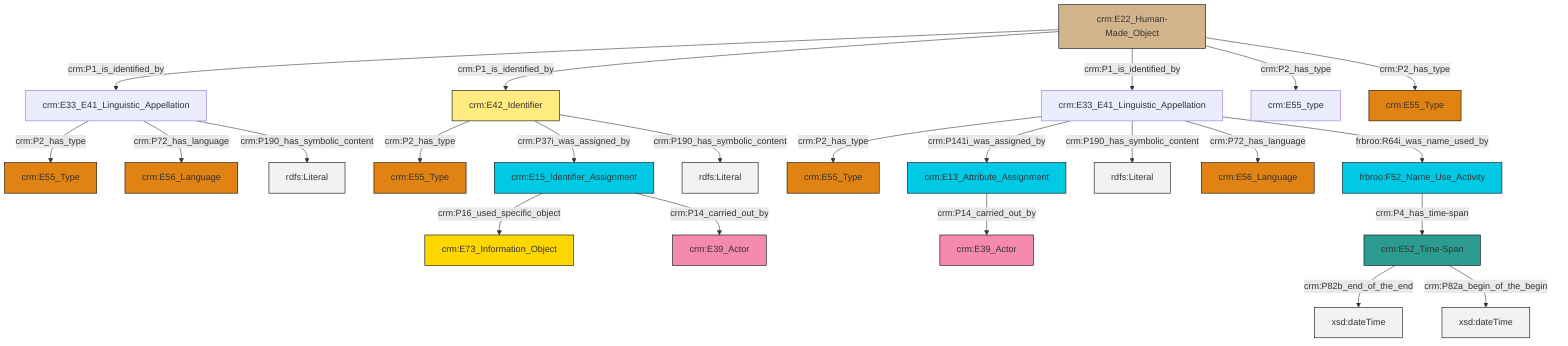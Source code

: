 graph TD
classDef Literal fill:#f2f2f2,stroke:#000000;
classDef CRM_Entity fill:#FFFFFF,stroke:#000000;
classDef Temporal_Entity fill:#00C9E6, stroke:#000000;
classDef Type fill:#E18312, stroke:#000000;
classDef Time-Span fill:#2C9C91, stroke:#000000;
classDef Appellation fill:#FFEB7F, stroke:#000000;
classDef Place fill:#008836, stroke:#000000;
classDef Persistent_Item fill:#B266B2, stroke:#000000;
classDef Conceptual_Object fill:#FFD700, stroke:#000000;
classDef Physical_Thing fill:#D2B48C, stroke:#000000;
classDef Actor fill:#f58aad, stroke:#000000;
classDef PC_Classes fill:#4ce600, stroke:#000000;
classDef Multi fill:#cccccc,stroke:#000000;

0["crm:E22_Human-Made_Object"]:::Physical_Thing -->|crm:P1_is_identified_by| 1["crm:E33_E41_Linguistic_Appellation"]:::Default
4["crm:E52_Time-Span"]:::Time-Span -->|crm:P82b_end_of_the_end| 5[xsd:dateTime]:::Literal
9["crm:E15_Identifier_Assignment"]:::Temporal_Entity -->|crm:P16_used_specific_object| 10["crm:E73_Information_Object"]:::Conceptual_Object
1["crm:E33_E41_Linguistic_Appellation"]:::Default -->|crm:P2_has_type| 13["crm:E55_Type"]:::Type
4["crm:E52_Time-Span"]:::Time-Span -->|crm:P82a_begin_of_the_begin| 14[xsd:dateTime]:::Literal
17["crm:E33_E41_Linguistic_Appellation"]:::Default -->|crm:P2_has_type| 18["crm:E55_Type"]:::Type
0["crm:E22_Human-Made_Object"]:::Physical_Thing -->|crm:P1_is_identified_by| 2["crm:E42_Identifier"]:::Appellation
0["crm:E22_Human-Made_Object"]:::Physical_Thing -->|crm:P1_is_identified_by| 17["crm:E33_E41_Linguistic_Appellation"]:::Default
0["crm:E22_Human-Made_Object"]:::Physical_Thing -->|crm:P2_has_type| 15["crm:E55_type"]:::Default
17["crm:E33_E41_Linguistic_Appellation"]:::Default -->|crm:P141i_was_assigned_by| 21["crm:E13_Attribute_Assignment"]:::Temporal_Entity
17["crm:E33_E41_Linguistic_Appellation"]:::Default -->|crm:P190_has_symbolic_content| 22[rdfs:Literal]:::Literal
0["crm:E22_Human-Made_Object"]:::Physical_Thing -->|crm:P2_has_type| 24["crm:E55_Type"]:::Type
17["crm:E33_E41_Linguistic_Appellation"]:::Default -->|crm:P72_has_language| 27["crm:E56_Language"]:::Type
2["crm:E42_Identifier"]:::Appellation -->|crm:P2_has_type| 29["crm:E55_Type"]:::Type
2["crm:E42_Identifier"]:::Appellation -->|crm:P37i_was_assigned_by| 9["crm:E15_Identifier_Assignment"]:::Temporal_Entity
1["crm:E33_E41_Linguistic_Appellation"]:::Default -->|crm:P72_has_language| 11["crm:E56_Language"]:::Type
1["crm:E33_E41_Linguistic_Appellation"]:::Default -->|crm:P190_has_symbolic_content| 31[rdfs:Literal]:::Literal
2["crm:E42_Identifier"]:::Appellation -->|crm:P190_has_symbolic_content| 33[rdfs:Literal]:::Literal
7["frbroo:F52_Name_Use_Activity"]:::Temporal_Entity -->|crm:P4_has_time-span| 4["crm:E52_Time-Span"]:::Time-Span
21["crm:E13_Attribute_Assignment"]:::Temporal_Entity -->|crm:P14_carried_out_by| 34["crm:E39_Actor"]:::Actor
17["crm:E33_E41_Linguistic_Appellation"]:::Default -->|frbroo:R64i_was_name_used_by| 7["frbroo:F52_Name_Use_Activity"]:::Temporal_Entity
9["crm:E15_Identifier_Assignment"]:::Temporal_Entity -->|crm:P14_carried_out_by| 36["crm:E39_Actor"]:::Actor